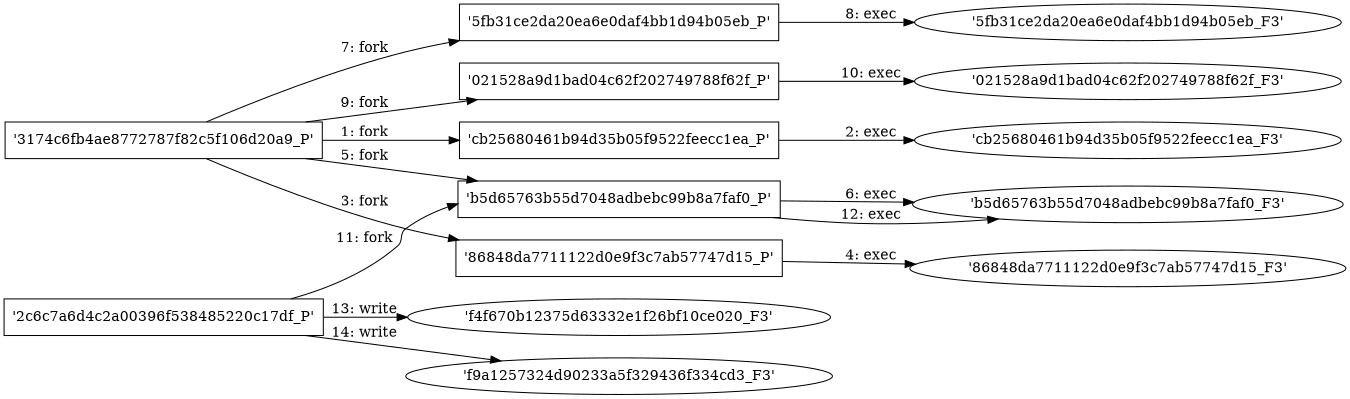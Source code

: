 digraph "D:\Learning\Paper\apt\基于CTI的攻击预警\Dataset\攻击图\ASGfromALLCTI\Ambitious Attacks Against High Level Targets Continue.dot" {
rankdir="LR"
size="9"
fixedsize="false"
splines="true"
nodesep=0.3
ranksep=0
fontsize=10
overlap="scalexy"
engine= "neato"
	"'3174c6fb4ae8772787f82c5f106d20a9_P'" [node_type=Process shape=box]
	"'cb25680461b94d35b05f9522feecc1ea_P'" [node_type=Process shape=box]
	"'3174c6fb4ae8772787f82c5f106d20a9_P'" -> "'cb25680461b94d35b05f9522feecc1ea_P'" [label="1: fork"]
	"'cb25680461b94d35b05f9522feecc1ea_P'" [node_type=Process shape=box]
	"'cb25680461b94d35b05f9522feecc1ea_F3'" [node_type=File shape=ellipse]
	"'cb25680461b94d35b05f9522feecc1ea_P'" -> "'cb25680461b94d35b05f9522feecc1ea_F3'" [label="2: exec"]
	"'3174c6fb4ae8772787f82c5f106d20a9_P'" [node_type=Process shape=box]
	"'86848da7711122d0e9f3c7ab57747d15_P'" [node_type=Process shape=box]
	"'3174c6fb4ae8772787f82c5f106d20a9_P'" -> "'86848da7711122d0e9f3c7ab57747d15_P'" [label="3: fork"]
	"'86848da7711122d0e9f3c7ab57747d15_P'" [node_type=Process shape=box]
	"'86848da7711122d0e9f3c7ab57747d15_F3'" [node_type=File shape=ellipse]
	"'86848da7711122d0e9f3c7ab57747d15_P'" -> "'86848da7711122d0e9f3c7ab57747d15_F3'" [label="4: exec"]
	"'3174c6fb4ae8772787f82c5f106d20a9_P'" [node_type=Process shape=box]
	"'b5d65763b55d7048adbebc99b8a7faf0_P'" [node_type=Process shape=box]
	"'3174c6fb4ae8772787f82c5f106d20a9_P'" -> "'b5d65763b55d7048adbebc99b8a7faf0_P'" [label="5: fork"]
	"'b5d65763b55d7048adbebc99b8a7faf0_P'" [node_type=Process shape=box]
	"'b5d65763b55d7048adbebc99b8a7faf0_F3'" [node_type=File shape=ellipse]
	"'b5d65763b55d7048adbebc99b8a7faf0_P'" -> "'b5d65763b55d7048adbebc99b8a7faf0_F3'" [label="6: exec"]
	"'3174c6fb4ae8772787f82c5f106d20a9_P'" [node_type=Process shape=box]
	"'5fb31ce2da20ea6e0daf4bb1d94b05eb_P'" [node_type=Process shape=box]
	"'3174c6fb4ae8772787f82c5f106d20a9_P'" -> "'5fb31ce2da20ea6e0daf4bb1d94b05eb_P'" [label="7: fork"]
	"'5fb31ce2da20ea6e0daf4bb1d94b05eb_P'" [node_type=Process shape=box]
	"'5fb31ce2da20ea6e0daf4bb1d94b05eb_F3'" [node_type=File shape=ellipse]
	"'5fb31ce2da20ea6e0daf4bb1d94b05eb_P'" -> "'5fb31ce2da20ea6e0daf4bb1d94b05eb_F3'" [label="8: exec"]
	"'3174c6fb4ae8772787f82c5f106d20a9_P'" [node_type=Process shape=box]
	"'021528a9d1bad04c62f202749788f62f_P'" [node_type=Process shape=box]
	"'3174c6fb4ae8772787f82c5f106d20a9_P'" -> "'021528a9d1bad04c62f202749788f62f_P'" [label="9: fork"]
	"'021528a9d1bad04c62f202749788f62f_P'" [node_type=Process shape=box]
	"'021528a9d1bad04c62f202749788f62f_F3'" [node_type=File shape=ellipse]
	"'021528a9d1bad04c62f202749788f62f_P'" -> "'021528a9d1bad04c62f202749788f62f_F3'" [label="10: exec"]
	"'2c6c7a6d4c2a00396f538485220c17df_P'" [node_type=Process shape=box]
	"'b5d65763b55d7048adbebc99b8a7faf0_P'" [node_type=Process shape=box]
	"'2c6c7a6d4c2a00396f538485220c17df_P'" -> "'b5d65763b55d7048adbebc99b8a7faf0_P'" [label="11: fork"]
	"'b5d65763b55d7048adbebc99b8a7faf0_P'" [node_type=Process shape=box]
	"'b5d65763b55d7048adbebc99b8a7faf0_F3'" [node_type=File shape=ellipse]
	"'b5d65763b55d7048adbebc99b8a7faf0_P'" -> "'b5d65763b55d7048adbebc99b8a7faf0_F3'" [label="12: exec"]
	"'f4f670b12375d63332e1f26bf10ce020_F3'" [node_type=file shape=ellipse]
	"'2c6c7a6d4c2a00396f538485220c17df_P'" [node_type=Process shape=box]
	"'2c6c7a6d4c2a00396f538485220c17df_P'" -> "'f4f670b12375d63332e1f26bf10ce020_F3'" [label="13: write"]
	"'f9a1257324d90233a5f329436f334cd3_F3'" [node_type=file shape=ellipse]
	"'2c6c7a6d4c2a00396f538485220c17df_P'" [node_type=Process shape=box]
	"'2c6c7a6d4c2a00396f538485220c17df_P'" -> "'f9a1257324d90233a5f329436f334cd3_F3'" [label="14: write"]
}

